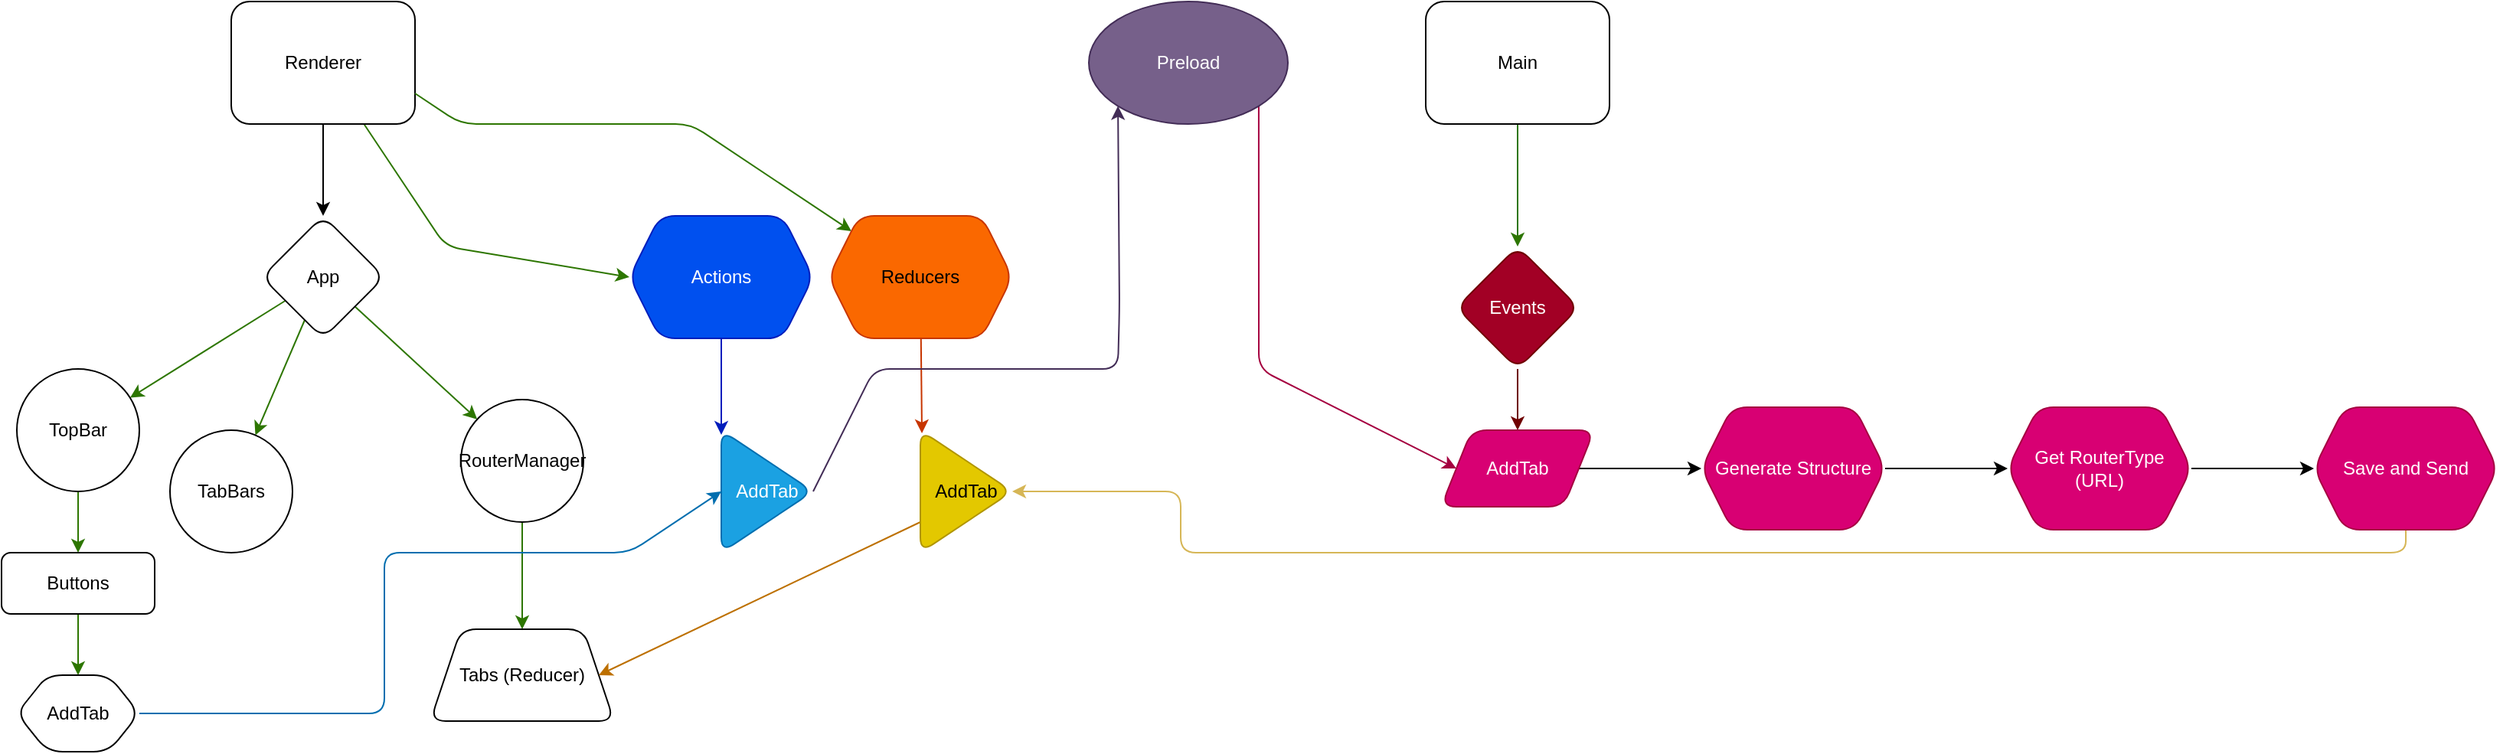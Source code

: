 <mxfile>
    <diagram id="pWFwlJ958g1Dr5NOl4Sy" name="Page-1">
        <mxGraphModel dx="1790" dy="893" grid="1" gridSize="10" guides="1" tooltips="1" connect="1" arrows="1" fold="1" page="1" pageScale="1" pageWidth="1200" pageHeight="1920" background="none" math="0" shadow="0">
            <root>
                <mxCell id="0"/>
                <mxCell id="1" parent="0"/>
                <mxCell id="9" value="" style="edgeStyle=none;html=1;rounded=1;" parent="1" source="2" target="8" edge="1">
                    <mxGeometry relative="1" as="geometry"/>
                </mxCell>
                <mxCell id="24" style="edgeStyle=none;html=1;entryX=0;entryY=0.5;entryDx=0;entryDy=0;fillColor=#60a917;strokeColor=#2D7600;" parent="1" source="2" target="21" edge="1">
                    <mxGeometry relative="1" as="geometry">
                        <mxPoint x="340" y="170" as="sourcePoint"/>
                        <Array as="points">
                            <mxPoint x="360" y="240"/>
                        </Array>
                    </mxGeometry>
                </mxCell>
                <mxCell id="2" value="Renderer" style="whiteSpace=wrap;html=1;rounded=1;" parent="1" vertex="1">
                    <mxGeometry x="220" y="80" width="120" height="80" as="geometry"/>
                </mxCell>
                <mxCell id="26" value="" style="edgeStyle=none;html=1;fillColor=#60a917;strokeColor=#2D7600;" edge="1" parent="1" source="4" target="25">
                    <mxGeometry relative="1" as="geometry"/>
                </mxCell>
                <mxCell id="4" value="Main" style="whiteSpace=wrap;html=1;rounded=1;" parent="1" vertex="1">
                    <mxGeometry x="1000" y="80" width="120" height="80" as="geometry"/>
                </mxCell>
                <mxCell id="43" style="edgeStyle=none;html=1;exitX=1;exitY=1;exitDx=0;exitDy=0;entryX=0;entryY=0.5;entryDx=0;entryDy=0;fillColor=#d80073;strokeColor=#A50040;" edge="1" parent="1" source="5" target="38">
                    <mxGeometry relative="1" as="geometry">
                        <Array as="points">
                            <mxPoint x="891" y="320"/>
                        </Array>
                    </mxGeometry>
                </mxCell>
                <mxCell id="5" value="Preload" style="ellipse;whiteSpace=wrap;html=1;rounded=1;fillColor=#76608a;fontColor=#ffffff;strokeColor=#432D57;" parent="1" vertex="1">
                    <mxGeometry x="780" y="80" width="130" height="80" as="geometry"/>
                </mxCell>
                <mxCell id="11" value="" style="edgeStyle=none;html=1;rounded=1;fillColor=#60a917;strokeColor=#2D7600;" parent="1" source="8" target="10" edge="1">
                    <mxGeometry relative="1" as="geometry"/>
                </mxCell>
                <mxCell id="13" value="" style="edgeStyle=none;html=1;rounded=1;fillColor=#60a917;strokeColor=#2D7600;" parent="1" source="8" target="12" edge="1">
                    <mxGeometry relative="1" as="geometry"/>
                </mxCell>
                <mxCell id="15" value="" style="edgeStyle=none;html=1;rounded=1;fillColor=#60a917;strokeColor=#2D7600;" parent="1" source="8" target="14" edge="1">
                    <mxGeometry relative="1" as="geometry"/>
                </mxCell>
                <mxCell id="20" value="" style="edgeStyle=none;html=1;exitX=1;exitY=0.75;exitDx=0;exitDy=0;fillColor=#60a917;strokeColor=#2D7600;" parent="1" source="2" target="19" edge="1">
                    <mxGeometry relative="1" as="geometry">
                        <Array as="points">
                            <mxPoint x="370" y="160"/>
                            <mxPoint x="520" y="160"/>
                        </Array>
                    </mxGeometry>
                </mxCell>
                <mxCell id="8" value="App" style="rhombus;whiteSpace=wrap;html=1;rounded=1;" parent="1" vertex="1">
                    <mxGeometry x="240" y="220" width="80" height="80" as="geometry"/>
                </mxCell>
                <mxCell id="18" value="" style="edgeStyle=none;html=1;fillColor=#60a917;strokeColor=#2D7600;" parent="1" source="10" target="17" edge="1">
                    <mxGeometry relative="1" as="geometry"/>
                </mxCell>
                <mxCell id="10" value="RouterManager" style="ellipse;whiteSpace=wrap;html=1;rounded=1;" parent="1" vertex="1">
                    <mxGeometry x="370" y="340" width="80" height="80" as="geometry"/>
                </mxCell>
                <mxCell id="28" value="" style="edgeStyle=none;html=1;fillColor=#60a917;strokeColor=#2D7600;" edge="1" parent="1" source="12" target="27">
                    <mxGeometry relative="1" as="geometry"/>
                </mxCell>
                <mxCell id="12" value="TopBar" style="ellipse;whiteSpace=wrap;html=1;rounded=1;" parent="1" vertex="1">
                    <mxGeometry x="80" y="320" width="80" height="80" as="geometry"/>
                </mxCell>
                <mxCell id="14" value="TabBars" style="ellipse;whiteSpace=wrap;html=1;rounded=1;" parent="1" vertex="1">
                    <mxGeometry x="180" y="360" width="80" height="80" as="geometry"/>
                </mxCell>
                <mxCell id="17" value="Tabs (Reducer)" style="shape=trapezoid;perimeter=trapezoidPerimeter;whiteSpace=wrap;html=1;fixedSize=1;rounded=1;" parent="1" vertex="1">
                    <mxGeometry x="350" y="490" width="120" height="60" as="geometry"/>
                </mxCell>
                <mxCell id="34" value="" style="edgeStyle=none;html=1;entryX=0.017;entryY=0.025;entryDx=0;entryDy=0;entryPerimeter=0;fillColor=#fa6800;strokeColor=#C73500;" edge="1" parent="1" source="19" target="33">
                    <mxGeometry relative="1" as="geometry"/>
                </mxCell>
                <mxCell id="19" value="Reducers" style="shape=hexagon;perimeter=hexagonPerimeter2;whiteSpace=wrap;html=1;fixedSize=1;rounded=1;fillColor=#fa6800;fontColor=#000000;strokeColor=#C73500;" parent="1" vertex="1">
                    <mxGeometry x="610" y="220" width="120" height="80" as="geometry"/>
                </mxCell>
                <mxCell id="32" value="" style="edgeStyle=none;html=1;entryX=0;entryY=0.038;entryDx=0;entryDy=0;entryPerimeter=0;fillColor=#0050ef;strokeColor=#001DBC;" edge="1" parent="1" source="21" target="31">
                    <mxGeometry relative="1" as="geometry">
                        <Array as="points">
                            <mxPoint x="540" y="350"/>
                        </Array>
                    </mxGeometry>
                </mxCell>
                <mxCell id="21" value="Actions" style="shape=hexagon;perimeter=hexagonPerimeter2;whiteSpace=wrap;html=1;fixedSize=1;rounded=1;fillColor=#0050ef;fontColor=#ffffff;strokeColor=#001DBC;" parent="1" vertex="1">
                    <mxGeometry x="480" y="220" width="120" height="80" as="geometry"/>
                </mxCell>
                <mxCell id="39" value="" style="edgeStyle=none;html=1;fillColor=#a20025;strokeColor=#6F0000;" edge="1" parent="1" source="25" target="38">
                    <mxGeometry relative="1" as="geometry"/>
                </mxCell>
                <mxCell id="25" value="Events" style="rhombus;whiteSpace=wrap;html=1;rounded=1;fillColor=#a20025;fontColor=#ffffff;strokeColor=#6F0000;" vertex="1" parent="1">
                    <mxGeometry x="1020" y="240" width="80" height="80" as="geometry"/>
                </mxCell>
                <mxCell id="30" value="" style="edgeStyle=none;html=1;fillColor=#60a917;strokeColor=#2D7600;" edge="1" parent="1" source="27" target="29">
                    <mxGeometry relative="1" as="geometry"/>
                </mxCell>
                <mxCell id="27" value="Buttons" style="rounded=1;whiteSpace=wrap;html=1;" vertex="1" parent="1">
                    <mxGeometry x="70" y="440" width="100" height="40" as="geometry"/>
                </mxCell>
                <mxCell id="35" style="edgeStyle=none;html=1;exitX=1;exitY=0.5;exitDx=0;exitDy=0;entryX=0;entryY=0.5;entryDx=0;entryDy=0;fillColor=#1ba1e2;strokeColor=#006EAF;" edge="1" parent="1" source="29" target="31">
                    <mxGeometry relative="1" as="geometry">
                        <mxPoint x="320" y="440" as="targetPoint"/>
                        <Array as="points">
                            <mxPoint x="320" y="545"/>
                            <mxPoint x="320" y="440"/>
                            <mxPoint x="480" y="440"/>
                        </Array>
                    </mxGeometry>
                </mxCell>
                <mxCell id="29" value="AddTab" style="shape=hexagon;perimeter=hexagonPerimeter2;whiteSpace=wrap;html=1;fixedSize=1;rounded=1;" vertex="1" parent="1">
                    <mxGeometry x="80" y="520" width="80" height="50" as="geometry"/>
                </mxCell>
                <mxCell id="42" style="edgeStyle=none;html=1;exitX=1;exitY=0.5;exitDx=0;exitDy=0;entryX=0;entryY=1;entryDx=0;entryDy=0;fillColor=#76608a;strokeColor=#432D57;" edge="1" parent="1" source="31" target="5">
                    <mxGeometry relative="1" as="geometry">
                        <Array as="points">
                            <mxPoint x="640" y="320"/>
                            <mxPoint x="799" y="320"/>
                            <mxPoint x="800" y="280"/>
                        </Array>
                    </mxGeometry>
                </mxCell>
                <mxCell id="31" value="AddTab" style="triangle;whiteSpace=wrap;html=1;rounded=1;rotation=0;fillColor=#1ba1e2;fontColor=#ffffff;strokeColor=#006EAF;" vertex="1" parent="1">
                    <mxGeometry x="540" y="360" width="60" height="80" as="geometry"/>
                </mxCell>
                <mxCell id="41" style="edgeStyle=none;html=1;exitX=0;exitY=0.75;exitDx=0;exitDy=0;entryX=1;entryY=0.5;entryDx=0;entryDy=0;fillColor=#f0a30a;strokeColor=#BD7000;" edge="1" parent="1" source="33" target="17">
                    <mxGeometry relative="1" as="geometry"/>
                </mxCell>
                <mxCell id="33" value="AddTab" style="triangle;whiteSpace=wrap;html=1;rounded=1;rotation=0;fillColor=#e3c800;fontColor=#000000;strokeColor=#B09500;" vertex="1" parent="1">
                    <mxGeometry x="670" y="360" width="60" height="80" as="geometry"/>
                </mxCell>
                <mxCell id="46" value="" style="edgeStyle=none;html=1;" edge="1" parent="1" source="38" target="45">
                    <mxGeometry relative="1" as="geometry"/>
                </mxCell>
                <mxCell id="38" value="AddTab" style="shape=parallelogram;perimeter=parallelogramPerimeter;whiteSpace=wrap;html=1;fixedSize=1;rounded=1;fillColor=#d80073;fontColor=#ffffff;strokeColor=#A50040;" vertex="1" parent="1">
                    <mxGeometry x="1010" y="360" width="100" height="50" as="geometry"/>
                </mxCell>
                <mxCell id="48" value="" style="edgeStyle=none;html=1;" edge="1" parent="1" source="45" target="47">
                    <mxGeometry relative="1" as="geometry"/>
                </mxCell>
                <mxCell id="45" value="Generate Structure" style="shape=hexagon;perimeter=hexagonPerimeter2;whiteSpace=wrap;html=1;fixedSize=1;fillColor=#d80073;strokeColor=#A50040;fontColor=#ffffff;rounded=1;" vertex="1" parent="1">
                    <mxGeometry x="1180" y="345" width="120" height="80" as="geometry"/>
                </mxCell>
                <mxCell id="51" value="" style="edgeStyle=none;html=1;" edge="1" parent="1" source="47" target="50">
                    <mxGeometry relative="1" as="geometry"/>
                </mxCell>
                <mxCell id="47" value="Get RouterType (URL)" style="shape=hexagon;perimeter=hexagonPerimeter2;whiteSpace=wrap;html=1;fixedSize=1;fillColor=#d80073;strokeColor=#A50040;fontColor=#ffffff;rounded=1;" vertex="1" parent="1">
                    <mxGeometry x="1380" y="345" width="120" height="80" as="geometry"/>
                </mxCell>
                <mxCell id="52" style="edgeStyle=none;html=1;exitX=0.5;exitY=1;exitDx=0;exitDy=0;fillColor=#fff2cc;strokeColor=#d6b656;" edge="1" parent="1" source="50" target="33">
                    <mxGeometry relative="1" as="geometry">
                        <Array as="points">
                            <mxPoint x="1640" y="440"/>
                            <mxPoint x="840" y="440"/>
                            <mxPoint x="840" y="400"/>
                        </Array>
                    </mxGeometry>
                </mxCell>
                <mxCell id="50" value="Save and Send" style="shape=hexagon;perimeter=hexagonPerimeter2;whiteSpace=wrap;html=1;fixedSize=1;fillColor=#d80073;strokeColor=#A50040;fontColor=#ffffff;rounded=1;" vertex="1" parent="1">
                    <mxGeometry x="1580" y="345" width="120" height="80" as="geometry"/>
                </mxCell>
            </root>
        </mxGraphModel>
    </diagram>
</mxfile>